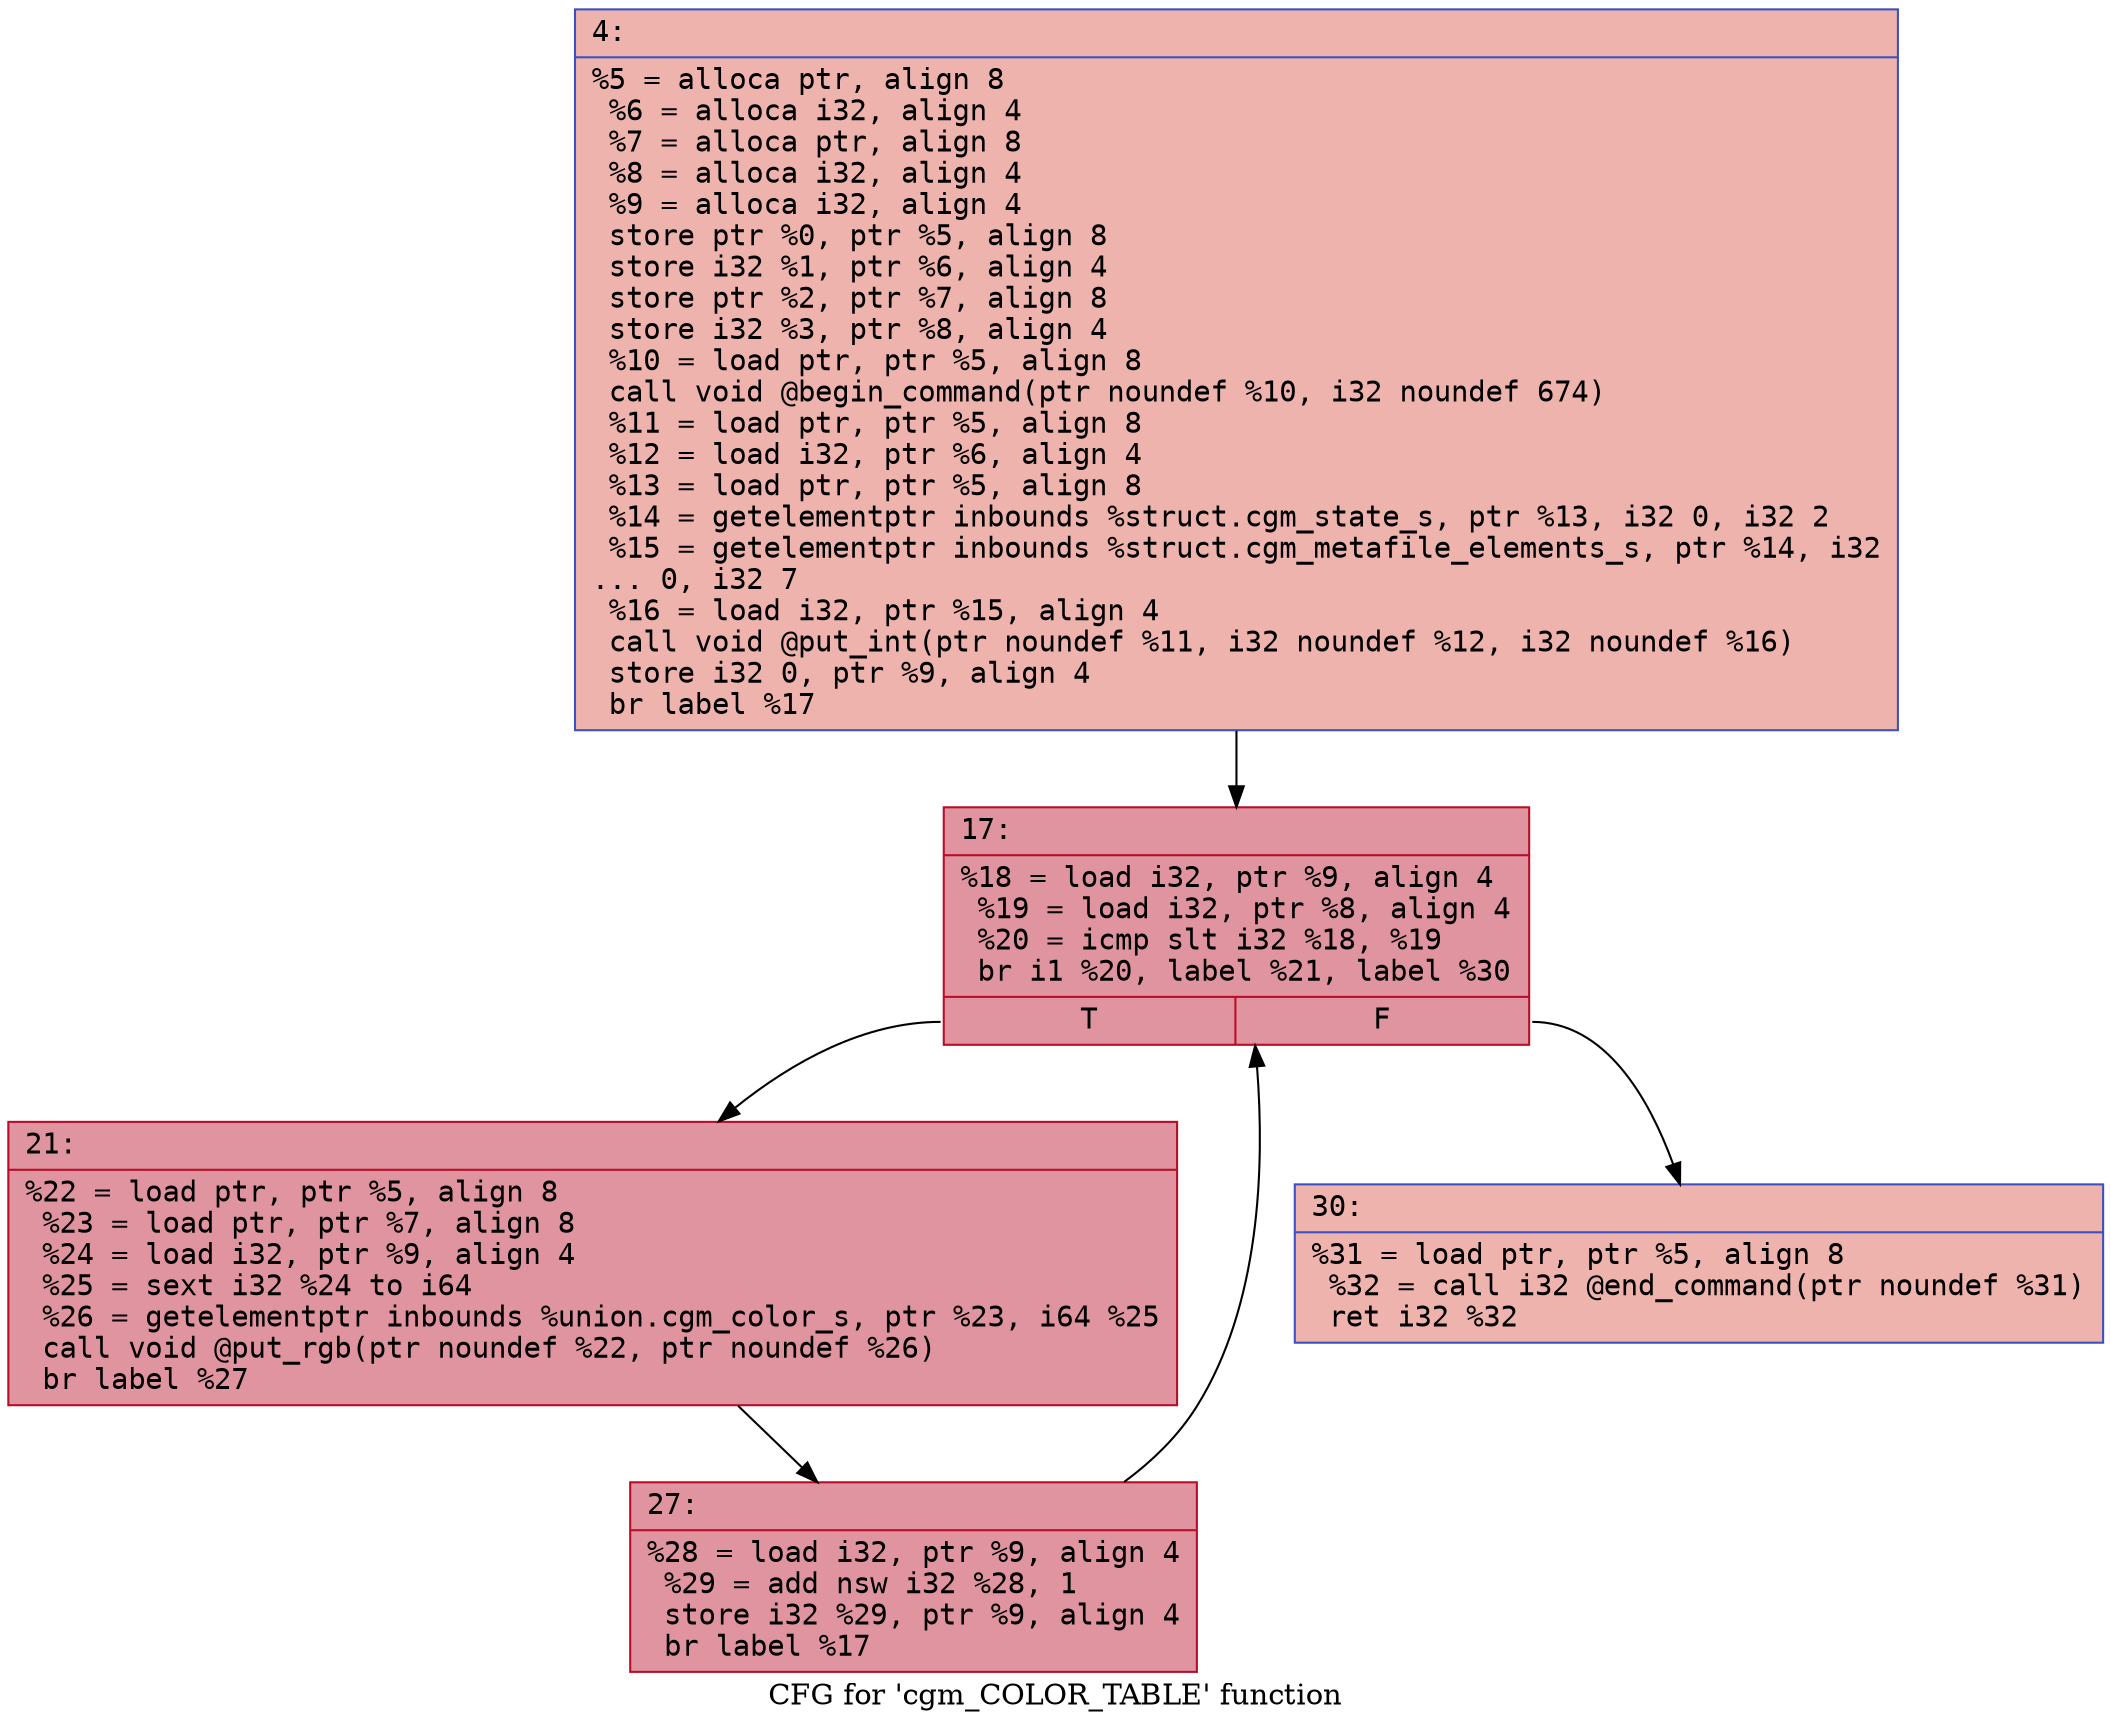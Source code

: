 digraph "CFG for 'cgm_COLOR_TABLE' function" {
	label="CFG for 'cgm_COLOR_TABLE' function";

	Node0x6000024c1d10 [shape=record,color="#3d50c3ff", style=filled, fillcolor="#d6524470" fontname="Courier",label="{4:\l|  %5 = alloca ptr, align 8\l  %6 = alloca i32, align 4\l  %7 = alloca ptr, align 8\l  %8 = alloca i32, align 4\l  %9 = alloca i32, align 4\l  store ptr %0, ptr %5, align 8\l  store i32 %1, ptr %6, align 4\l  store ptr %2, ptr %7, align 8\l  store i32 %3, ptr %8, align 4\l  %10 = load ptr, ptr %5, align 8\l  call void @begin_command(ptr noundef %10, i32 noundef 674)\l  %11 = load ptr, ptr %5, align 8\l  %12 = load i32, ptr %6, align 4\l  %13 = load ptr, ptr %5, align 8\l  %14 = getelementptr inbounds %struct.cgm_state_s, ptr %13, i32 0, i32 2\l  %15 = getelementptr inbounds %struct.cgm_metafile_elements_s, ptr %14, i32\l... 0, i32 7\l  %16 = load i32, ptr %15, align 4\l  call void @put_int(ptr noundef %11, i32 noundef %12, i32 noundef %16)\l  store i32 0, ptr %9, align 4\l  br label %17\l}"];
	Node0x6000024c1d10 -> Node0x6000024c1d60[tooltip="4 -> 17\nProbability 100.00%" ];
	Node0x6000024c1d60 [shape=record,color="#b70d28ff", style=filled, fillcolor="#b70d2870" fontname="Courier",label="{17:\l|  %18 = load i32, ptr %9, align 4\l  %19 = load i32, ptr %8, align 4\l  %20 = icmp slt i32 %18, %19\l  br i1 %20, label %21, label %30\l|{<s0>T|<s1>F}}"];
	Node0x6000024c1d60:s0 -> Node0x6000024c1db0[tooltip="17 -> 21\nProbability 96.88%" ];
	Node0x6000024c1d60:s1 -> Node0x6000024c1e50[tooltip="17 -> 30\nProbability 3.12%" ];
	Node0x6000024c1db0 [shape=record,color="#b70d28ff", style=filled, fillcolor="#b70d2870" fontname="Courier",label="{21:\l|  %22 = load ptr, ptr %5, align 8\l  %23 = load ptr, ptr %7, align 8\l  %24 = load i32, ptr %9, align 4\l  %25 = sext i32 %24 to i64\l  %26 = getelementptr inbounds %union.cgm_color_s, ptr %23, i64 %25\l  call void @put_rgb(ptr noundef %22, ptr noundef %26)\l  br label %27\l}"];
	Node0x6000024c1db0 -> Node0x6000024c1e00[tooltip="21 -> 27\nProbability 100.00%" ];
	Node0x6000024c1e00 [shape=record,color="#b70d28ff", style=filled, fillcolor="#b70d2870" fontname="Courier",label="{27:\l|  %28 = load i32, ptr %9, align 4\l  %29 = add nsw i32 %28, 1\l  store i32 %29, ptr %9, align 4\l  br label %17\l}"];
	Node0x6000024c1e00 -> Node0x6000024c1d60[tooltip="27 -> 17\nProbability 100.00%" ];
	Node0x6000024c1e50 [shape=record,color="#3d50c3ff", style=filled, fillcolor="#d6524470" fontname="Courier",label="{30:\l|  %31 = load ptr, ptr %5, align 8\l  %32 = call i32 @end_command(ptr noundef %31)\l  ret i32 %32\l}"];
}

